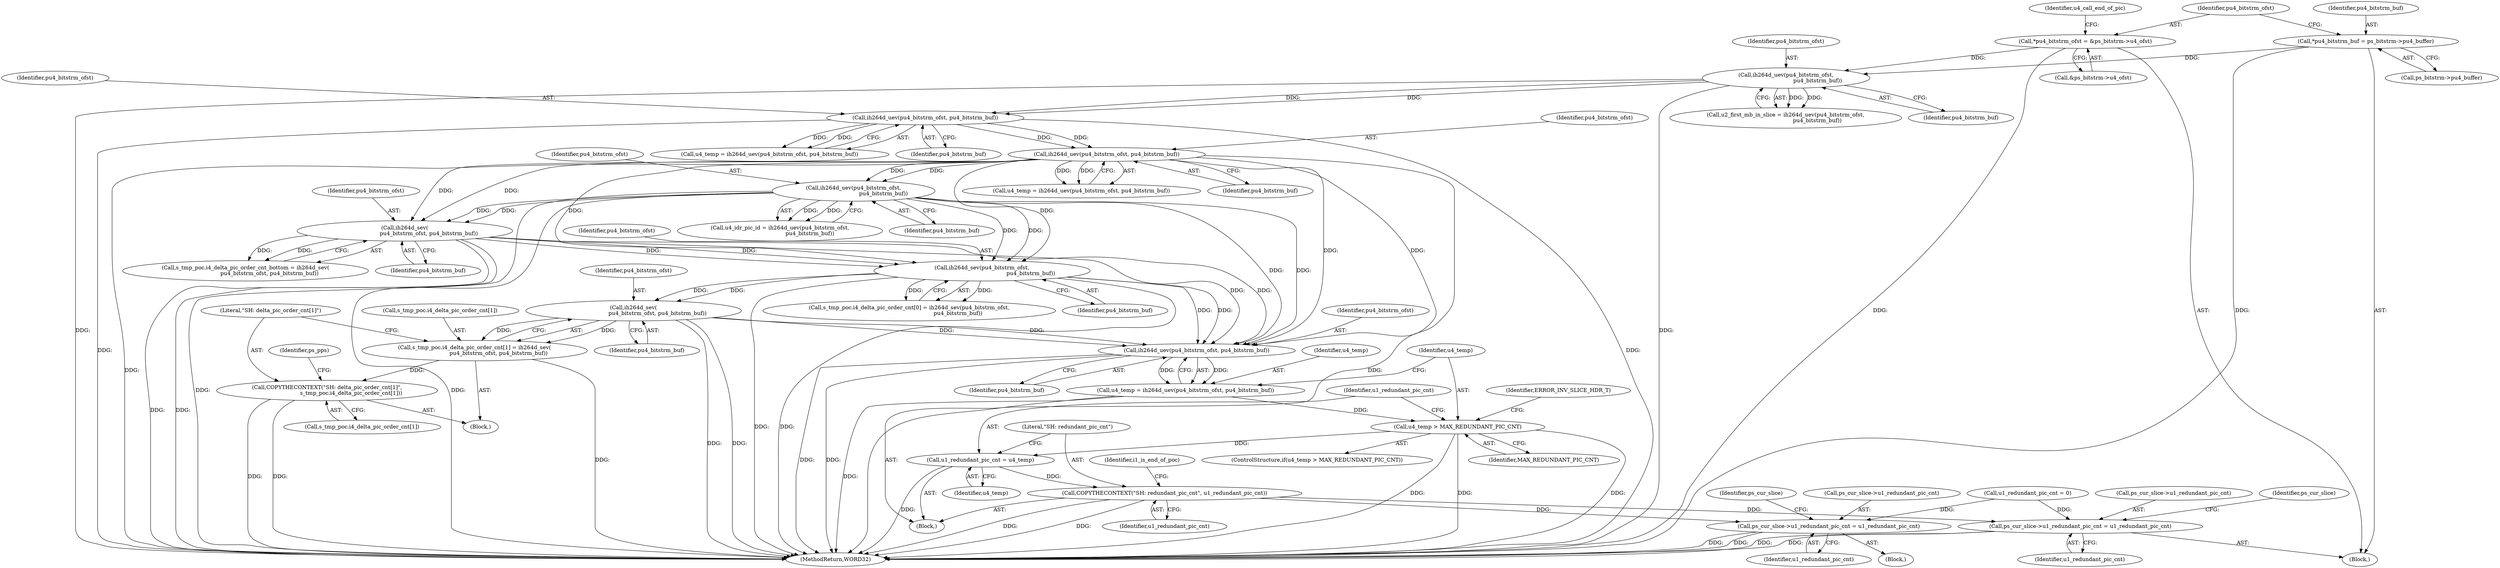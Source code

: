 digraph "0_Android_0b23c81c3dd9ec38f7e6806a3955fed1925541a0_2@pointer" {
"1000844" [label="(Call,ih264d_sev(\n                            pu4_bitstrm_ofst, pu4_bitstrm_buf))"];
"1000820" [label="(Call,ih264d_sev(pu4_bitstrm_ofst,\n                                                         pu4_bitstrm_buf))"];
"1000410" [label="(Call,ih264d_uev(pu4_bitstrm_ofst, pu4_bitstrm_buf))"];
"1000269" [label="(Call,ih264d_uev(pu4_bitstrm_ofst, pu4_bitstrm_buf))"];
"1000229" [label="(Call,ih264d_uev(pu4_bitstrm_ofst,\n                                     pu4_bitstrm_buf))"];
"1000201" [label="(Call,*pu4_bitstrm_ofst = &ps_bitstrm->u4_ofst)"];
"1000195" [label="(Call,*pu4_bitstrm_buf = ps_bitstrm->pu4_buffer)"];
"1000782" [label="(Call,ih264d_sev(\n                            pu4_bitstrm_ofst, pu4_bitstrm_buf))"];
"1000698" [label="(Call,ih264d_uev(pu4_bitstrm_ofst,\n                                   pu4_bitstrm_buf))"];
"1000838" [label="(Call,s_tmp_poc.i4_delta_pic_order_cnt[1] = ih264d_sev(\n                            pu4_bitstrm_ofst, pu4_bitstrm_buf))"];
"1000847" [label="(Call,COPYTHECONTEXT(\"SH: delta_pic_order_cnt[1]\",\n                            s_tmp_poc.i4_delta_pic_order_cnt[1]))"];
"1000861" [label="(Call,ih264d_uev(pu4_bitstrm_ofst, pu4_bitstrm_buf))"];
"1000859" [label="(Call,u4_temp = ih264d_uev(pu4_bitstrm_ofst, pu4_bitstrm_buf))"];
"1000865" [label="(Call,u4_temp > MAX_REDUNDANT_PIC_CNT)"];
"1000870" [label="(Call,u1_redundant_pic_cnt = u4_temp)"];
"1000873" [label="(Call,COPYTHECONTEXT(\"SH: redundant_pic_cnt\", u1_redundant_pic_cnt))"];
"1001070" [label="(Call,ps_cur_slice->u1_redundant_pic_cnt = u1_redundant_pic_cnt)"];
"1001516" [label="(Call,ps_cur_slice->u1_redundant_pic_cnt = u1_redundant_pic_cnt)"];
"1002589" [label="(MethodReturn,WORD32)"];
"1001030" [label="(Block,)"];
"1000837" [label="(Block,)"];
"1001517" [label="(Call,ps_cur_slice->u1_redundant_pic_cnt)"];
"1000845" [label="(Identifier,pu4_bitstrm_ofst)"];
"1000860" [label="(Identifier,u4_temp)"];
"1000778" [label="(Call,s_tmp_poc.i4_delta_pic_order_cnt_bottom = ih264d_sev(\n                            pu4_bitstrm_ofst, pu4_bitstrm_buf))"];
"1000859" [label="(Call,u4_temp = ih264d_uev(pu4_bitstrm_ofst, pu4_bitstrm_buf))"];
"1000856" [label="(Identifier,ps_pps)"];
"1000699" [label="(Identifier,pu4_bitstrm_ofst)"];
"1000822" [label="(Identifier,pu4_bitstrm_buf)"];
"1000864" [label="(ControlStructure,if(u4_temp > MAX_REDUNDANT_PIC_CNT))"];
"1000410" [label="(Call,ih264d_uev(pu4_bitstrm_ofst, pu4_bitstrm_buf))"];
"1000267" [label="(Call,u4_temp = ih264d_uev(pu4_bitstrm_ofst, pu4_bitstrm_buf))"];
"1000858" [label="(Block,)"];
"1001077" [label="(Identifier,ps_cur_slice)"];
"1000849" [label="(Call,s_tmp_poc.i4_delta_pic_order_cnt[1])"];
"1000197" [label="(Call,ps_bitstrm->pu4_buffer)"];
"1000814" [label="(Call,s_tmp_poc.i4_delta_pic_order_cnt[0] = ih264d_sev(pu4_bitstrm_ofst,\n                                                         pu4_bitstrm_buf))"];
"1001071" [label="(Call,ps_cur_slice->u1_redundant_pic_cnt)"];
"1000696" [label="(Call,u4_idr_pic_id = ih264d_uev(pu4_bitstrm_ofst,\n                                   pu4_bitstrm_buf))"];
"1000196" [label="(Identifier,pu4_bitstrm_buf)"];
"1000848" [label="(Literal,\"SH: delta_pic_order_cnt[1]\")"];
"1000873" [label="(Call,COPYTHECONTEXT(\"SH: redundant_pic_cnt\", u1_redundant_pic_cnt))"];
"1000270" [label="(Identifier,pu4_bitstrm_ofst)"];
"1000877" [label="(Identifier,i1_is_end_of_poc)"];
"1000784" [label="(Identifier,pu4_bitstrm_buf)"];
"1001523" [label="(Identifier,ps_cur_slice)"];
"1000874" [label="(Literal,\"SH: redundant_pic_cnt\")"];
"1000230" [label="(Identifier,pu4_bitstrm_ofst)"];
"1000847" [label="(Call,COPYTHECONTEXT(\"SH: delta_pic_order_cnt[1]\",\n                            s_tmp_poc.i4_delta_pic_order_cnt[1]))"];
"1000865" [label="(Call,u4_temp > MAX_REDUNDANT_PIC_CNT)"];
"1001520" [label="(Identifier,u1_redundant_pic_cnt)"];
"1000411" [label="(Identifier,pu4_bitstrm_ofst)"];
"1000838" [label="(Call,s_tmp_poc.i4_delta_pic_order_cnt[1] = ih264d_sev(\n                            pu4_bitstrm_ofst, pu4_bitstrm_buf))"];
"1000821" [label="(Identifier,pu4_bitstrm_ofst)"];
"1000408" [label="(Call,u4_temp = ih264d_uev(pu4_bitstrm_ofst, pu4_bitstrm_buf))"];
"1000227" [label="(Call,u2_first_mb_in_slice = ih264d_uev(pu4_bitstrm_ofst,\n                                     pu4_bitstrm_buf))"];
"1000269" [label="(Call,ih264d_uev(pu4_bitstrm_ofst, pu4_bitstrm_buf))"];
"1001070" [label="(Call,ps_cur_slice->u1_redundant_pic_cnt = u1_redundant_pic_cnt)"];
"1000839" [label="(Call,s_tmp_poc.i4_delta_pic_order_cnt[1])"];
"1000231" [label="(Identifier,pu4_bitstrm_buf)"];
"1000183" [label="(Call,u1_redundant_pic_cnt = 0)"];
"1000698" [label="(Call,ih264d_uev(pu4_bitstrm_ofst,\n                                   pu4_bitstrm_buf))"];
"1000195" [label="(Call,*pu4_bitstrm_buf = ps_bitstrm->pu4_buffer)"];
"1000158" [label="(Block,)"];
"1000863" [label="(Identifier,pu4_bitstrm_buf)"];
"1000872" [label="(Identifier,u4_temp)"];
"1001516" [label="(Call,ps_cur_slice->u1_redundant_pic_cnt = u1_redundant_pic_cnt)"];
"1000218" [label="(Identifier,u4_call_end_of_pic)"];
"1000866" [label="(Identifier,u4_temp)"];
"1000201" [label="(Call,*pu4_bitstrm_ofst = &ps_bitstrm->u4_ofst)"];
"1000862" [label="(Identifier,pu4_bitstrm_ofst)"];
"1000271" [label="(Identifier,pu4_bitstrm_buf)"];
"1000203" [label="(Call,&ps_bitstrm->u4_ofst)"];
"1000869" [label="(Identifier,ERROR_INV_SLICE_HDR_T)"];
"1000867" [label="(Identifier,MAX_REDUNDANT_PIC_CNT)"];
"1000875" [label="(Identifier,u1_redundant_pic_cnt)"];
"1000783" [label="(Identifier,pu4_bitstrm_ofst)"];
"1000202" [label="(Identifier,pu4_bitstrm_ofst)"];
"1000861" [label="(Call,ih264d_uev(pu4_bitstrm_ofst, pu4_bitstrm_buf))"];
"1000782" [label="(Call,ih264d_sev(\n                            pu4_bitstrm_ofst, pu4_bitstrm_buf))"];
"1000412" [label="(Identifier,pu4_bitstrm_buf)"];
"1000871" [label="(Identifier,u1_redundant_pic_cnt)"];
"1000700" [label="(Identifier,pu4_bitstrm_buf)"];
"1000820" [label="(Call,ih264d_sev(pu4_bitstrm_ofst,\n                                                         pu4_bitstrm_buf))"];
"1000870" [label="(Call,u1_redundant_pic_cnt = u4_temp)"];
"1000229" [label="(Call,ih264d_uev(pu4_bitstrm_ofst,\n                                     pu4_bitstrm_buf))"];
"1000846" [label="(Identifier,pu4_bitstrm_buf)"];
"1001074" [label="(Identifier,u1_redundant_pic_cnt)"];
"1000844" [label="(Call,ih264d_sev(\n                            pu4_bitstrm_ofst, pu4_bitstrm_buf))"];
"1000844" -> "1000838"  [label="AST: "];
"1000844" -> "1000846"  [label="CFG: "];
"1000845" -> "1000844"  [label="AST: "];
"1000846" -> "1000844"  [label="AST: "];
"1000838" -> "1000844"  [label="CFG: "];
"1000844" -> "1002589"  [label="DDG: "];
"1000844" -> "1002589"  [label="DDG: "];
"1000844" -> "1000838"  [label="DDG: "];
"1000844" -> "1000838"  [label="DDG: "];
"1000820" -> "1000844"  [label="DDG: "];
"1000820" -> "1000844"  [label="DDG: "];
"1000844" -> "1000861"  [label="DDG: "];
"1000844" -> "1000861"  [label="DDG: "];
"1000820" -> "1000814"  [label="AST: "];
"1000820" -> "1000822"  [label="CFG: "];
"1000821" -> "1000820"  [label="AST: "];
"1000822" -> "1000820"  [label="AST: "];
"1000814" -> "1000820"  [label="CFG: "];
"1000820" -> "1002589"  [label="DDG: "];
"1000820" -> "1002589"  [label="DDG: "];
"1000820" -> "1000814"  [label="DDG: "];
"1000820" -> "1000814"  [label="DDG: "];
"1000410" -> "1000820"  [label="DDG: "];
"1000410" -> "1000820"  [label="DDG: "];
"1000782" -> "1000820"  [label="DDG: "];
"1000782" -> "1000820"  [label="DDG: "];
"1000698" -> "1000820"  [label="DDG: "];
"1000698" -> "1000820"  [label="DDG: "];
"1000820" -> "1000861"  [label="DDG: "];
"1000820" -> "1000861"  [label="DDG: "];
"1000410" -> "1000408"  [label="AST: "];
"1000410" -> "1000412"  [label="CFG: "];
"1000411" -> "1000410"  [label="AST: "];
"1000412" -> "1000410"  [label="AST: "];
"1000408" -> "1000410"  [label="CFG: "];
"1000410" -> "1002589"  [label="DDG: "];
"1000410" -> "1002589"  [label="DDG: "];
"1000410" -> "1000408"  [label="DDG: "];
"1000410" -> "1000408"  [label="DDG: "];
"1000269" -> "1000410"  [label="DDG: "];
"1000269" -> "1000410"  [label="DDG: "];
"1000410" -> "1000698"  [label="DDG: "];
"1000410" -> "1000698"  [label="DDG: "];
"1000410" -> "1000782"  [label="DDG: "];
"1000410" -> "1000782"  [label="DDG: "];
"1000410" -> "1000861"  [label="DDG: "];
"1000410" -> "1000861"  [label="DDG: "];
"1000269" -> "1000267"  [label="AST: "];
"1000269" -> "1000271"  [label="CFG: "];
"1000270" -> "1000269"  [label="AST: "];
"1000271" -> "1000269"  [label="AST: "];
"1000267" -> "1000269"  [label="CFG: "];
"1000269" -> "1002589"  [label="DDG: "];
"1000269" -> "1002589"  [label="DDG: "];
"1000269" -> "1000267"  [label="DDG: "];
"1000269" -> "1000267"  [label="DDG: "];
"1000229" -> "1000269"  [label="DDG: "];
"1000229" -> "1000269"  [label="DDG: "];
"1000229" -> "1000227"  [label="AST: "];
"1000229" -> "1000231"  [label="CFG: "];
"1000230" -> "1000229"  [label="AST: "];
"1000231" -> "1000229"  [label="AST: "];
"1000227" -> "1000229"  [label="CFG: "];
"1000229" -> "1002589"  [label="DDG: "];
"1000229" -> "1002589"  [label="DDG: "];
"1000229" -> "1000227"  [label="DDG: "];
"1000229" -> "1000227"  [label="DDG: "];
"1000201" -> "1000229"  [label="DDG: "];
"1000195" -> "1000229"  [label="DDG: "];
"1000201" -> "1000158"  [label="AST: "];
"1000201" -> "1000203"  [label="CFG: "];
"1000202" -> "1000201"  [label="AST: "];
"1000203" -> "1000201"  [label="AST: "];
"1000218" -> "1000201"  [label="CFG: "];
"1000201" -> "1002589"  [label="DDG: "];
"1000195" -> "1000158"  [label="AST: "];
"1000195" -> "1000197"  [label="CFG: "];
"1000196" -> "1000195"  [label="AST: "];
"1000197" -> "1000195"  [label="AST: "];
"1000202" -> "1000195"  [label="CFG: "];
"1000195" -> "1002589"  [label="DDG: "];
"1000782" -> "1000778"  [label="AST: "];
"1000782" -> "1000784"  [label="CFG: "];
"1000783" -> "1000782"  [label="AST: "];
"1000784" -> "1000782"  [label="AST: "];
"1000778" -> "1000782"  [label="CFG: "];
"1000782" -> "1002589"  [label="DDG: "];
"1000782" -> "1002589"  [label="DDG: "];
"1000782" -> "1000778"  [label="DDG: "];
"1000782" -> "1000778"  [label="DDG: "];
"1000698" -> "1000782"  [label="DDG: "];
"1000698" -> "1000782"  [label="DDG: "];
"1000782" -> "1000861"  [label="DDG: "];
"1000782" -> "1000861"  [label="DDG: "];
"1000698" -> "1000696"  [label="AST: "];
"1000698" -> "1000700"  [label="CFG: "];
"1000699" -> "1000698"  [label="AST: "];
"1000700" -> "1000698"  [label="AST: "];
"1000696" -> "1000698"  [label="CFG: "];
"1000698" -> "1002589"  [label="DDG: "];
"1000698" -> "1002589"  [label="DDG: "];
"1000698" -> "1000696"  [label="DDG: "];
"1000698" -> "1000696"  [label="DDG: "];
"1000698" -> "1000861"  [label="DDG: "];
"1000698" -> "1000861"  [label="DDG: "];
"1000838" -> "1000837"  [label="AST: "];
"1000839" -> "1000838"  [label="AST: "];
"1000848" -> "1000838"  [label="CFG: "];
"1000838" -> "1002589"  [label="DDG: "];
"1000838" -> "1000847"  [label="DDG: "];
"1000847" -> "1000837"  [label="AST: "];
"1000847" -> "1000849"  [label="CFG: "];
"1000848" -> "1000847"  [label="AST: "];
"1000849" -> "1000847"  [label="AST: "];
"1000856" -> "1000847"  [label="CFG: "];
"1000847" -> "1002589"  [label="DDG: "];
"1000847" -> "1002589"  [label="DDG: "];
"1000861" -> "1000859"  [label="AST: "];
"1000861" -> "1000863"  [label="CFG: "];
"1000862" -> "1000861"  [label="AST: "];
"1000863" -> "1000861"  [label="AST: "];
"1000859" -> "1000861"  [label="CFG: "];
"1000861" -> "1002589"  [label="DDG: "];
"1000861" -> "1002589"  [label="DDG: "];
"1000861" -> "1000859"  [label="DDG: "];
"1000861" -> "1000859"  [label="DDG: "];
"1000859" -> "1000858"  [label="AST: "];
"1000860" -> "1000859"  [label="AST: "];
"1000866" -> "1000859"  [label="CFG: "];
"1000859" -> "1002589"  [label="DDG: "];
"1000859" -> "1000865"  [label="DDG: "];
"1000865" -> "1000864"  [label="AST: "];
"1000865" -> "1000867"  [label="CFG: "];
"1000866" -> "1000865"  [label="AST: "];
"1000867" -> "1000865"  [label="AST: "];
"1000869" -> "1000865"  [label="CFG: "];
"1000871" -> "1000865"  [label="CFG: "];
"1000865" -> "1002589"  [label="DDG: "];
"1000865" -> "1002589"  [label="DDG: "];
"1000865" -> "1002589"  [label="DDG: "];
"1000865" -> "1000870"  [label="DDG: "];
"1000870" -> "1000858"  [label="AST: "];
"1000870" -> "1000872"  [label="CFG: "];
"1000871" -> "1000870"  [label="AST: "];
"1000872" -> "1000870"  [label="AST: "];
"1000874" -> "1000870"  [label="CFG: "];
"1000870" -> "1002589"  [label="DDG: "];
"1000870" -> "1000873"  [label="DDG: "];
"1000873" -> "1000858"  [label="AST: "];
"1000873" -> "1000875"  [label="CFG: "];
"1000874" -> "1000873"  [label="AST: "];
"1000875" -> "1000873"  [label="AST: "];
"1000877" -> "1000873"  [label="CFG: "];
"1000873" -> "1002589"  [label="DDG: "];
"1000873" -> "1002589"  [label="DDG: "];
"1000873" -> "1001070"  [label="DDG: "];
"1000873" -> "1001516"  [label="DDG: "];
"1001070" -> "1001030"  [label="AST: "];
"1001070" -> "1001074"  [label="CFG: "];
"1001071" -> "1001070"  [label="AST: "];
"1001074" -> "1001070"  [label="AST: "];
"1001077" -> "1001070"  [label="CFG: "];
"1001070" -> "1002589"  [label="DDG: "];
"1001070" -> "1002589"  [label="DDG: "];
"1000183" -> "1001070"  [label="DDG: "];
"1001516" -> "1000158"  [label="AST: "];
"1001516" -> "1001520"  [label="CFG: "];
"1001517" -> "1001516"  [label="AST: "];
"1001520" -> "1001516"  [label="AST: "];
"1001523" -> "1001516"  [label="CFG: "];
"1001516" -> "1002589"  [label="DDG: "];
"1001516" -> "1002589"  [label="DDG: "];
"1000183" -> "1001516"  [label="DDG: "];
}
